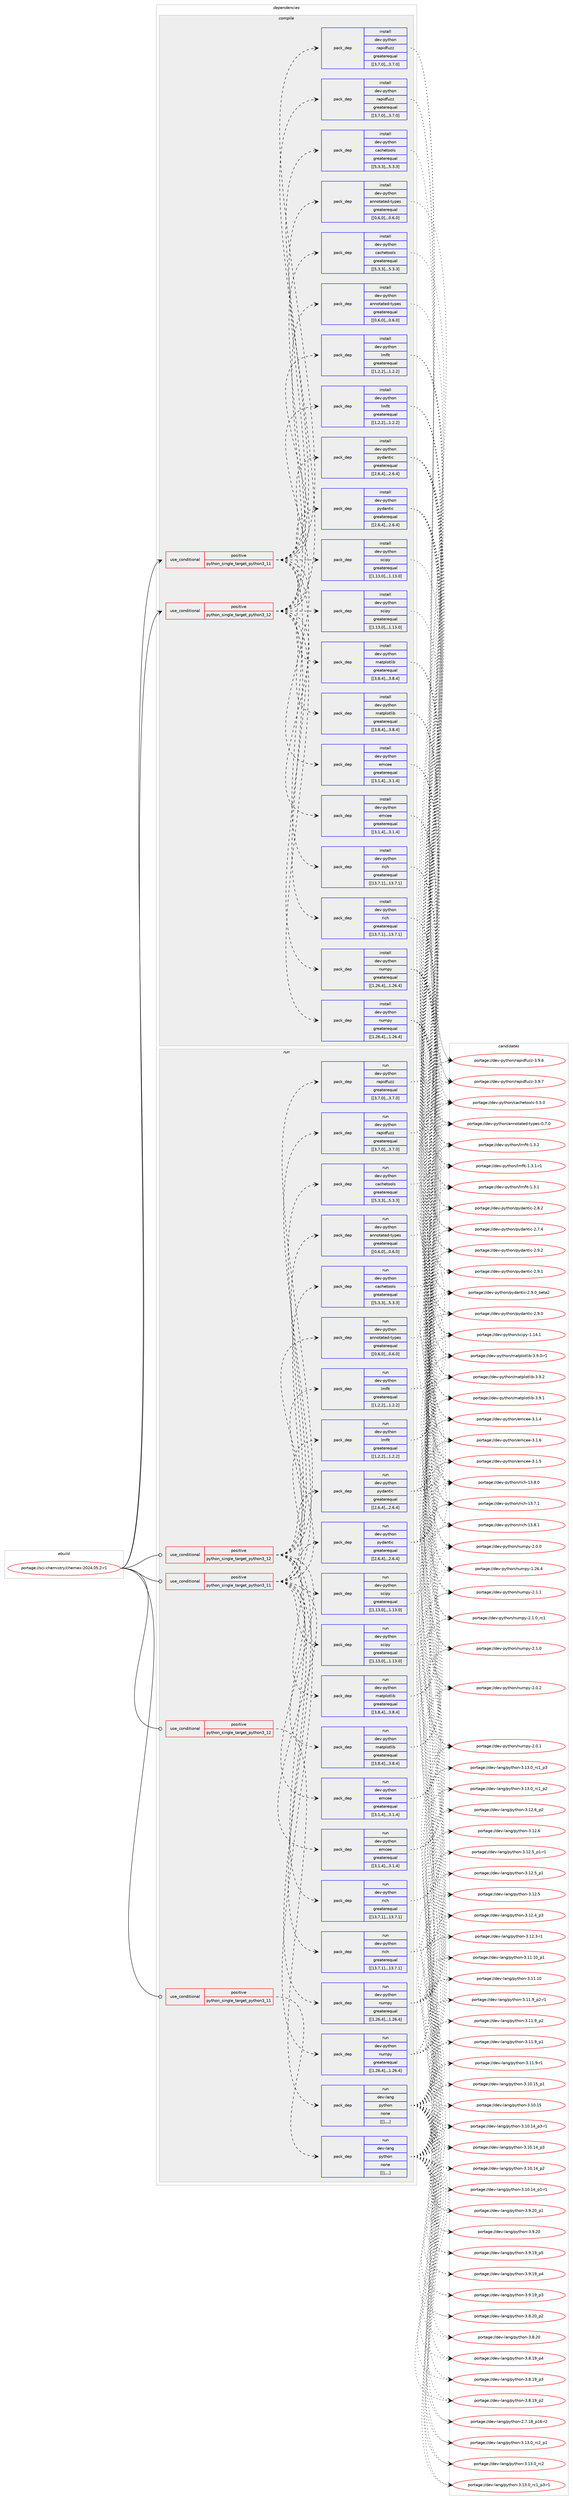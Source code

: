 digraph prolog {

# *************
# Graph options
# *************

newrank=true;
concentrate=true;
compound=true;
graph [rankdir=LR,fontname=Helvetica,fontsize=10,ranksep=1.5];#, ranksep=2.5, nodesep=0.2];
edge  [arrowhead=vee];
node  [fontname=Helvetica,fontsize=10];

# **********
# The ebuild
# **********

subgraph cluster_leftcol {
color=gray;
label=<<i>ebuild</i>>;
id [label="portage://sci-chemistry/chemex-2024.05.2-r1", color=red, width=4, href="../sci-chemistry/chemex-2024.05.2-r1.svg"];
}

# ****************
# The dependencies
# ****************

subgraph cluster_midcol {
color=gray;
label=<<i>dependencies</i>>;
subgraph cluster_compile {
fillcolor="#eeeeee";
style=filled;
label=<<i>compile</i>>;
subgraph cond107694 {
dependency403215 [label=<<TABLE BORDER="0" CELLBORDER="1" CELLSPACING="0" CELLPADDING="4"><TR><TD ROWSPAN="3" CELLPADDING="10">use_conditional</TD></TR><TR><TD>positive</TD></TR><TR><TD>python_single_target_python3_11</TD></TR></TABLE>>, shape=none, color=red];
subgraph pack292675 {
dependency403216 [label=<<TABLE BORDER="0" CELLBORDER="1" CELLSPACING="0" CELLPADDING="4" WIDTH="220"><TR><TD ROWSPAN="6" CELLPADDING="30">pack_dep</TD></TR><TR><TD WIDTH="110">install</TD></TR><TR><TD>dev-python</TD></TR><TR><TD>annotated-types</TD></TR><TR><TD>greaterequal</TD></TR><TR><TD>[[0,6,0],,,0.6.0]</TD></TR></TABLE>>, shape=none, color=blue];
}
dependency403215:e -> dependency403216:w [weight=20,style="dashed",arrowhead="vee"];
subgraph pack292676 {
dependency403217 [label=<<TABLE BORDER="0" CELLBORDER="1" CELLSPACING="0" CELLPADDING="4" WIDTH="220"><TR><TD ROWSPAN="6" CELLPADDING="30">pack_dep</TD></TR><TR><TD WIDTH="110">install</TD></TR><TR><TD>dev-python</TD></TR><TR><TD>cachetools</TD></TR><TR><TD>greaterequal</TD></TR><TR><TD>[[5,3,3],,,5.3.3]</TD></TR></TABLE>>, shape=none, color=blue];
}
dependency403215:e -> dependency403217:w [weight=20,style="dashed",arrowhead="vee"];
subgraph pack292677 {
dependency403218 [label=<<TABLE BORDER="0" CELLBORDER="1" CELLSPACING="0" CELLPADDING="4" WIDTH="220"><TR><TD ROWSPAN="6" CELLPADDING="30">pack_dep</TD></TR><TR><TD WIDTH="110">install</TD></TR><TR><TD>dev-python</TD></TR><TR><TD>emcee</TD></TR><TR><TD>greaterequal</TD></TR><TR><TD>[[3,1,4],,,3.1.4]</TD></TR></TABLE>>, shape=none, color=blue];
}
dependency403215:e -> dependency403218:w [weight=20,style="dashed",arrowhead="vee"];
subgraph pack292678 {
dependency403219 [label=<<TABLE BORDER="0" CELLBORDER="1" CELLSPACING="0" CELLPADDING="4" WIDTH="220"><TR><TD ROWSPAN="6" CELLPADDING="30">pack_dep</TD></TR><TR><TD WIDTH="110">install</TD></TR><TR><TD>dev-python</TD></TR><TR><TD>lmfit</TD></TR><TR><TD>greaterequal</TD></TR><TR><TD>[[1,2,2],,,1.2.2]</TD></TR></TABLE>>, shape=none, color=blue];
}
dependency403215:e -> dependency403219:w [weight=20,style="dashed",arrowhead="vee"];
subgraph pack292679 {
dependency403220 [label=<<TABLE BORDER="0" CELLBORDER="1" CELLSPACING="0" CELLPADDING="4" WIDTH="220"><TR><TD ROWSPAN="6" CELLPADDING="30">pack_dep</TD></TR><TR><TD WIDTH="110">install</TD></TR><TR><TD>dev-python</TD></TR><TR><TD>matplotlib</TD></TR><TR><TD>greaterequal</TD></TR><TR><TD>[[3,8,4],,,3.8.4]</TD></TR></TABLE>>, shape=none, color=blue];
}
dependency403215:e -> dependency403220:w [weight=20,style="dashed",arrowhead="vee"];
subgraph pack292680 {
dependency403221 [label=<<TABLE BORDER="0" CELLBORDER="1" CELLSPACING="0" CELLPADDING="4" WIDTH="220"><TR><TD ROWSPAN="6" CELLPADDING="30">pack_dep</TD></TR><TR><TD WIDTH="110">install</TD></TR><TR><TD>dev-python</TD></TR><TR><TD>numpy</TD></TR><TR><TD>greaterequal</TD></TR><TR><TD>[[1,26,4],,,1.26.4]</TD></TR></TABLE>>, shape=none, color=blue];
}
dependency403215:e -> dependency403221:w [weight=20,style="dashed",arrowhead="vee"];
subgraph pack292681 {
dependency403222 [label=<<TABLE BORDER="0" CELLBORDER="1" CELLSPACING="0" CELLPADDING="4" WIDTH="220"><TR><TD ROWSPAN="6" CELLPADDING="30">pack_dep</TD></TR><TR><TD WIDTH="110">install</TD></TR><TR><TD>dev-python</TD></TR><TR><TD>pydantic</TD></TR><TR><TD>greaterequal</TD></TR><TR><TD>[[2,6,4],,,2.6.4]</TD></TR></TABLE>>, shape=none, color=blue];
}
dependency403215:e -> dependency403222:w [weight=20,style="dashed",arrowhead="vee"];
subgraph pack292682 {
dependency403223 [label=<<TABLE BORDER="0" CELLBORDER="1" CELLSPACING="0" CELLPADDING="4" WIDTH="220"><TR><TD ROWSPAN="6" CELLPADDING="30">pack_dep</TD></TR><TR><TD WIDTH="110">install</TD></TR><TR><TD>dev-python</TD></TR><TR><TD>rapidfuzz</TD></TR><TR><TD>greaterequal</TD></TR><TR><TD>[[3,7,0],,,3.7.0]</TD></TR></TABLE>>, shape=none, color=blue];
}
dependency403215:e -> dependency403223:w [weight=20,style="dashed",arrowhead="vee"];
subgraph pack292683 {
dependency403224 [label=<<TABLE BORDER="0" CELLBORDER="1" CELLSPACING="0" CELLPADDING="4" WIDTH="220"><TR><TD ROWSPAN="6" CELLPADDING="30">pack_dep</TD></TR><TR><TD WIDTH="110">install</TD></TR><TR><TD>dev-python</TD></TR><TR><TD>rich</TD></TR><TR><TD>greaterequal</TD></TR><TR><TD>[[13,7,1],,,13.7.1]</TD></TR></TABLE>>, shape=none, color=blue];
}
dependency403215:e -> dependency403224:w [weight=20,style="dashed",arrowhead="vee"];
subgraph pack292684 {
dependency403225 [label=<<TABLE BORDER="0" CELLBORDER="1" CELLSPACING="0" CELLPADDING="4" WIDTH="220"><TR><TD ROWSPAN="6" CELLPADDING="30">pack_dep</TD></TR><TR><TD WIDTH="110">install</TD></TR><TR><TD>dev-python</TD></TR><TR><TD>scipy</TD></TR><TR><TD>greaterequal</TD></TR><TR><TD>[[1,13,0],,,1.13.0]</TD></TR></TABLE>>, shape=none, color=blue];
}
dependency403215:e -> dependency403225:w [weight=20,style="dashed",arrowhead="vee"];
}
id:e -> dependency403215:w [weight=20,style="solid",arrowhead="vee"];
subgraph cond107695 {
dependency403226 [label=<<TABLE BORDER="0" CELLBORDER="1" CELLSPACING="0" CELLPADDING="4"><TR><TD ROWSPAN="3" CELLPADDING="10">use_conditional</TD></TR><TR><TD>positive</TD></TR><TR><TD>python_single_target_python3_12</TD></TR></TABLE>>, shape=none, color=red];
subgraph pack292685 {
dependency403227 [label=<<TABLE BORDER="0" CELLBORDER="1" CELLSPACING="0" CELLPADDING="4" WIDTH="220"><TR><TD ROWSPAN="6" CELLPADDING="30">pack_dep</TD></TR><TR><TD WIDTH="110">install</TD></TR><TR><TD>dev-python</TD></TR><TR><TD>annotated-types</TD></TR><TR><TD>greaterequal</TD></TR><TR><TD>[[0,6,0],,,0.6.0]</TD></TR></TABLE>>, shape=none, color=blue];
}
dependency403226:e -> dependency403227:w [weight=20,style="dashed",arrowhead="vee"];
subgraph pack292686 {
dependency403228 [label=<<TABLE BORDER="0" CELLBORDER="1" CELLSPACING="0" CELLPADDING="4" WIDTH="220"><TR><TD ROWSPAN="6" CELLPADDING="30">pack_dep</TD></TR><TR><TD WIDTH="110">install</TD></TR><TR><TD>dev-python</TD></TR><TR><TD>cachetools</TD></TR><TR><TD>greaterequal</TD></TR><TR><TD>[[5,3,3],,,5.3.3]</TD></TR></TABLE>>, shape=none, color=blue];
}
dependency403226:e -> dependency403228:w [weight=20,style="dashed",arrowhead="vee"];
subgraph pack292687 {
dependency403229 [label=<<TABLE BORDER="0" CELLBORDER="1" CELLSPACING="0" CELLPADDING="4" WIDTH="220"><TR><TD ROWSPAN="6" CELLPADDING="30">pack_dep</TD></TR><TR><TD WIDTH="110">install</TD></TR><TR><TD>dev-python</TD></TR><TR><TD>emcee</TD></TR><TR><TD>greaterequal</TD></TR><TR><TD>[[3,1,4],,,3.1.4]</TD></TR></TABLE>>, shape=none, color=blue];
}
dependency403226:e -> dependency403229:w [weight=20,style="dashed",arrowhead="vee"];
subgraph pack292688 {
dependency403230 [label=<<TABLE BORDER="0" CELLBORDER="1" CELLSPACING="0" CELLPADDING="4" WIDTH="220"><TR><TD ROWSPAN="6" CELLPADDING="30">pack_dep</TD></TR><TR><TD WIDTH="110">install</TD></TR><TR><TD>dev-python</TD></TR><TR><TD>lmfit</TD></TR><TR><TD>greaterequal</TD></TR><TR><TD>[[1,2,2],,,1.2.2]</TD></TR></TABLE>>, shape=none, color=blue];
}
dependency403226:e -> dependency403230:w [weight=20,style="dashed",arrowhead="vee"];
subgraph pack292689 {
dependency403231 [label=<<TABLE BORDER="0" CELLBORDER="1" CELLSPACING="0" CELLPADDING="4" WIDTH="220"><TR><TD ROWSPAN="6" CELLPADDING="30">pack_dep</TD></TR><TR><TD WIDTH="110">install</TD></TR><TR><TD>dev-python</TD></TR><TR><TD>matplotlib</TD></TR><TR><TD>greaterequal</TD></TR><TR><TD>[[3,8,4],,,3.8.4]</TD></TR></TABLE>>, shape=none, color=blue];
}
dependency403226:e -> dependency403231:w [weight=20,style="dashed",arrowhead="vee"];
subgraph pack292690 {
dependency403232 [label=<<TABLE BORDER="0" CELLBORDER="1" CELLSPACING="0" CELLPADDING="4" WIDTH="220"><TR><TD ROWSPAN="6" CELLPADDING="30">pack_dep</TD></TR><TR><TD WIDTH="110">install</TD></TR><TR><TD>dev-python</TD></TR><TR><TD>numpy</TD></TR><TR><TD>greaterequal</TD></TR><TR><TD>[[1,26,4],,,1.26.4]</TD></TR></TABLE>>, shape=none, color=blue];
}
dependency403226:e -> dependency403232:w [weight=20,style="dashed",arrowhead="vee"];
subgraph pack292691 {
dependency403233 [label=<<TABLE BORDER="0" CELLBORDER="1" CELLSPACING="0" CELLPADDING="4" WIDTH="220"><TR><TD ROWSPAN="6" CELLPADDING="30">pack_dep</TD></TR><TR><TD WIDTH="110">install</TD></TR><TR><TD>dev-python</TD></TR><TR><TD>pydantic</TD></TR><TR><TD>greaterequal</TD></TR><TR><TD>[[2,6,4],,,2.6.4]</TD></TR></TABLE>>, shape=none, color=blue];
}
dependency403226:e -> dependency403233:w [weight=20,style="dashed",arrowhead="vee"];
subgraph pack292692 {
dependency403234 [label=<<TABLE BORDER="0" CELLBORDER="1" CELLSPACING="0" CELLPADDING="4" WIDTH="220"><TR><TD ROWSPAN="6" CELLPADDING="30">pack_dep</TD></TR><TR><TD WIDTH="110">install</TD></TR><TR><TD>dev-python</TD></TR><TR><TD>rapidfuzz</TD></TR><TR><TD>greaterequal</TD></TR><TR><TD>[[3,7,0],,,3.7.0]</TD></TR></TABLE>>, shape=none, color=blue];
}
dependency403226:e -> dependency403234:w [weight=20,style="dashed",arrowhead="vee"];
subgraph pack292693 {
dependency403235 [label=<<TABLE BORDER="0" CELLBORDER="1" CELLSPACING="0" CELLPADDING="4" WIDTH="220"><TR><TD ROWSPAN="6" CELLPADDING="30">pack_dep</TD></TR><TR><TD WIDTH="110">install</TD></TR><TR><TD>dev-python</TD></TR><TR><TD>rich</TD></TR><TR><TD>greaterequal</TD></TR><TR><TD>[[13,7,1],,,13.7.1]</TD></TR></TABLE>>, shape=none, color=blue];
}
dependency403226:e -> dependency403235:w [weight=20,style="dashed",arrowhead="vee"];
subgraph pack292694 {
dependency403236 [label=<<TABLE BORDER="0" CELLBORDER="1" CELLSPACING="0" CELLPADDING="4" WIDTH="220"><TR><TD ROWSPAN="6" CELLPADDING="30">pack_dep</TD></TR><TR><TD WIDTH="110">install</TD></TR><TR><TD>dev-python</TD></TR><TR><TD>scipy</TD></TR><TR><TD>greaterequal</TD></TR><TR><TD>[[1,13,0],,,1.13.0]</TD></TR></TABLE>>, shape=none, color=blue];
}
dependency403226:e -> dependency403236:w [weight=20,style="dashed",arrowhead="vee"];
}
id:e -> dependency403226:w [weight=20,style="solid",arrowhead="vee"];
}
subgraph cluster_compileandrun {
fillcolor="#eeeeee";
style=filled;
label=<<i>compile and run</i>>;
}
subgraph cluster_run {
fillcolor="#eeeeee";
style=filled;
label=<<i>run</i>>;
subgraph cond107696 {
dependency403237 [label=<<TABLE BORDER="0" CELLBORDER="1" CELLSPACING="0" CELLPADDING="4"><TR><TD ROWSPAN="3" CELLPADDING="10">use_conditional</TD></TR><TR><TD>positive</TD></TR><TR><TD>python_single_target_python3_11</TD></TR></TABLE>>, shape=none, color=red];
subgraph pack292695 {
dependency403238 [label=<<TABLE BORDER="0" CELLBORDER="1" CELLSPACING="0" CELLPADDING="4" WIDTH="220"><TR><TD ROWSPAN="6" CELLPADDING="30">pack_dep</TD></TR><TR><TD WIDTH="110">run</TD></TR><TR><TD>dev-lang</TD></TR><TR><TD>python</TD></TR><TR><TD>none</TD></TR><TR><TD>[[],,,,]</TD></TR></TABLE>>, shape=none, color=blue];
}
dependency403237:e -> dependency403238:w [weight=20,style="dashed",arrowhead="vee"];
}
id:e -> dependency403237:w [weight=20,style="solid",arrowhead="odot"];
subgraph cond107697 {
dependency403239 [label=<<TABLE BORDER="0" CELLBORDER="1" CELLSPACING="0" CELLPADDING="4"><TR><TD ROWSPAN="3" CELLPADDING="10">use_conditional</TD></TR><TR><TD>positive</TD></TR><TR><TD>python_single_target_python3_11</TD></TR></TABLE>>, shape=none, color=red];
subgraph pack292696 {
dependency403240 [label=<<TABLE BORDER="0" CELLBORDER="1" CELLSPACING="0" CELLPADDING="4" WIDTH="220"><TR><TD ROWSPAN="6" CELLPADDING="30">pack_dep</TD></TR><TR><TD WIDTH="110">run</TD></TR><TR><TD>dev-python</TD></TR><TR><TD>annotated-types</TD></TR><TR><TD>greaterequal</TD></TR><TR><TD>[[0,6,0],,,0.6.0]</TD></TR></TABLE>>, shape=none, color=blue];
}
dependency403239:e -> dependency403240:w [weight=20,style="dashed",arrowhead="vee"];
subgraph pack292697 {
dependency403241 [label=<<TABLE BORDER="0" CELLBORDER="1" CELLSPACING="0" CELLPADDING="4" WIDTH="220"><TR><TD ROWSPAN="6" CELLPADDING="30">pack_dep</TD></TR><TR><TD WIDTH="110">run</TD></TR><TR><TD>dev-python</TD></TR><TR><TD>cachetools</TD></TR><TR><TD>greaterequal</TD></TR><TR><TD>[[5,3,3],,,5.3.3]</TD></TR></TABLE>>, shape=none, color=blue];
}
dependency403239:e -> dependency403241:w [weight=20,style="dashed",arrowhead="vee"];
subgraph pack292698 {
dependency403242 [label=<<TABLE BORDER="0" CELLBORDER="1" CELLSPACING="0" CELLPADDING="4" WIDTH="220"><TR><TD ROWSPAN="6" CELLPADDING="30">pack_dep</TD></TR><TR><TD WIDTH="110">run</TD></TR><TR><TD>dev-python</TD></TR><TR><TD>emcee</TD></TR><TR><TD>greaterequal</TD></TR><TR><TD>[[3,1,4],,,3.1.4]</TD></TR></TABLE>>, shape=none, color=blue];
}
dependency403239:e -> dependency403242:w [weight=20,style="dashed",arrowhead="vee"];
subgraph pack292699 {
dependency403243 [label=<<TABLE BORDER="0" CELLBORDER="1" CELLSPACING="0" CELLPADDING="4" WIDTH="220"><TR><TD ROWSPAN="6" CELLPADDING="30">pack_dep</TD></TR><TR><TD WIDTH="110">run</TD></TR><TR><TD>dev-python</TD></TR><TR><TD>lmfit</TD></TR><TR><TD>greaterequal</TD></TR><TR><TD>[[1,2,2],,,1.2.2]</TD></TR></TABLE>>, shape=none, color=blue];
}
dependency403239:e -> dependency403243:w [weight=20,style="dashed",arrowhead="vee"];
subgraph pack292700 {
dependency403244 [label=<<TABLE BORDER="0" CELLBORDER="1" CELLSPACING="0" CELLPADDING="4" WIDTH="220"><TR><TD ROWSPAN="6" CELLPADDING="30">pack_dep</TD></TR><TR><TD WIDTH="110">run</TD></TR><TR><TD>dev-python</TD></TR><TR><TD>matplotlib</TD></TR><TR><TD>greaterequal</TD></TR><TR><TD>[[3,8,4],,,3.8.4]</TD></TR></TABLE>>, shape=none, color=blue];
}
dependency403239:e -> dependency403244:w [weight=20,style="dashed",arrowhead="vee"];
subgraph pack292701 {
dependency403245 [label=<<TABLE BORDER="0" CELLBORDER="1" CELLSPACING="0" CELLPADDING="4" WIDTH="220"><TR><TD ROWSPAN="6" CELLPADDING="30">pack_dep</TD></TR><TR><TD WIDTH="110">run</TD></TR><TR><TD>dev-python</TD></TR><TR><TD>numpy</TD></TR><TR><TD>greaterequal</TD></TR><TR><TD>[[1,26,4],,,1.26.4]</TD></TR></TABLE>>, shape=none, color=blue];
}
dependency403239:e -> dependency403245:w [weight=20,style="dashed",arrowhead="vee"];
subgraph pack292702 {
dependency403246 [label=<<TABLE BORDER="0" CELLBORDER="1" CELLSPACING="0" CELLPADDING="4" WIDTH="220"><TR><TD ROWSPAN="6" CELLPADDING="30">pack_dep</TD></TR><TR><TD WIDTH="110">run</TD></TR><TR><TD>dev-python</TD></TR><TR><TD>pydantic</TD></TR><TR><TD>greaterequal</TD></TR><TR><TD>[[2,6,4],,,2.6.4]</TD></TR></TABLE>>, shape=none, color=blue];
}
dependency403239:e -> dependency403246:w [weight=20,style="dashed",arrowhead="vee"];
subgraph pack292703 {
dependency403247 [label=<<TABLE BORDER="0" CELLBORDER="1" CELLSPACING="0" CELLPADDING="4" WIDTH="220"><TR><TD ROWSPAN="6" CELLPADDING="30">pack_dep</TD></TR><TR><TD WIDTH="110">run</TD></TR><TR><TD>dev-python</TD></TR><TR><TD>rapidfuzz</TD></TR><TR><TD>greaterequal</TD></TR><TR><TD>[[3,7,0],,,3.7.0]</TD></TR></TABLE>>, shape=none, color=blue];
}
dependency403239:e -> dependency403247:w [weight=20,style="dashed",arrowhead="vee"];
subgraph pack292704 {
dependency403248 [label=<<TABLE BORDER="0" CELLBORDER="1" CELLSPACING="0" CELLPADDING="4" WIDTH="220"><TR><TD ROWSPAN="6" CELLPADDING="30">pack_dep</TD></TR><TR><TD WIDTH="110">run</TD></TR><TR><TD>dev-python</TD></TR><TR><TD>rich</TD></TR><TR><TD>greaterequal</TD></TR><TR><TD>[[13,7,1],,,13.7.1]</TD></TR></TABLE>>, shape=none, color=blue];
}
dependency403239:e -> dependency403248:w [weight=20,style="dashed",arrowhead="vee"];
subgraph pack292705 {
dependency403249 [label=<<TABLE BORDER="0" CELLBORDER="1" CELLSPACING="0" CELLPADDING="4" WIDTH="220"><TR><TD ROWSPAN="6" CELLPADDING="30">pack_dep</TD></TR><TR><TD WIDTH="110">run</TD></TR><TR><TD>dev-python</TD></TR><TR><TD>scipy</TD></TR><TR><TD>greaterequal</TD></TR><TR><TD>[[1,13,0],,,1.13.0]</TD></TR></TABLE>>, shape=none, color=blue];
}
dependency403239:e -> dependency403249:w [weight=20,style="dashed",arrowhead="vee"];
}
id:e -> dependency403239:w [weight=20,style="solid",arrowhead="odot"];
subgraph cond107698 {
dependency403250 [label=<<TABLE BORDER="0" CELLBORDER="1" CELLSPACING="0" CELLPADDING="4"><TR><TD ROWSPAN="3" CELLPADDING="10">use_conditional</TD></TR><TR><TD>positive</TD></TR><TR><TD>python_single_target_python3_12</TD></TR></TABLE>>, shape=none, color=red];
subgraph pack292706 {
dependency403251 [label=<<TABLE BORDER="0" CELLBORDER="1" CELLSPACING="0" CELLPADDING="4" WIDTH="220"><TR><TD ROWSPAN="6" CELLPADDING="30">pack_dep</TD></TR><TR><TD WIDTH="110">run</TD></TR><TR><TD>dev-lang</TD></TR><TR><TD>python</TD></TR><TR><TD>none</TD></TR><TR><TD>[[],,,,]</TD></TR></TABLE>>, shape=none, color=blue];
}
dependency403250:e -> dependency403251:w [weight=20,style="dashed",arrowhead="vee"];
}
id:e -> dependency403250:w [weight=20,style="solid",arrowhead="odot"];
subgraph cond107699 {
dependency403252 [label=<<TABLE BORDER="0" CELLBORDER="1" CELLSPACING="0" CELLPADDING="4"><TR><TD ROWSPAN="3" CELLPADDING="10">use_conditional</TD></TR><TR><TD>positive</TD></TR><TR><TD>python_single_target_python3_12</TD></TR></TABLE>>, shape=none, color=red];
subgraph pack292707 {
dependency403253 [label=<<TABLE BORDER="0" CELLBORDER="1" CELLSPACING="0" CELLPADDING="4" WIDTH="220"><TR><TD ROWSPAN="6" CELLPADDING="30">pack_dep</TD></TR><TR><TD WIDTH="110">run</TD></TR><TR><TD>dev-python</TD></TR><TR><TD>annotated-types</TD></TR><TR><TD>greaterequal</TD></TR><TR><TD>[[0,6,0],,,0.6.0]</TD></TR></TABLE>>, shape=none, color=blue];
}
dependency403252:e -> dependency403253:w [weight=20,style="dashed",arrowhead="vee"];
subgraph pack292708 {
dependency403254 [label=<<TABLE BORDER="0" CELLBORDER="1" CELLSPACING="0" CELLPADDING="4" WIDTH="220"><TR><TD ROWSPAN="6" CELLPADDING="30">pack_dep</TD></TR><TR><TD WIDTH="110">run</TD></TR><TR><TD>dev-python</TD></TR><TR><TD>cachetools</TD></TR><TR><TD>greaterequal</TD></TR><TR><TD>[[5,3,3],,,5.3.3]</TD></TR></TABLE>>, shape=none, color=blue];
}
dependency403252:e -> dependency403254:w [weight=20,style="dashed",arrowhead="vee"];
subgraph pack292709 {
dependency403255 [label=<<TABLE BORDER="0" CELLBORDER="1" CELLSPACING="0" CELLPADDING="4" WIDTH="220"><TR><TD ROWSPAN="6" CELLPADDING="30">pack_dep</TD></TR><TR><TD WIDTH="110">run</TD></TR><TR><TD>dev-python</TD></TR><TR><TD>emcee</TD></TR><TR><TD>greaterequal</TD></TR><TR><TD>[[3,1,4],,,3.1.4]</TD></TR></TABLE>>, shape=none, color=blue];
}
dependency403252:e -> dependency403255:w [weight=20,style="dashed",arrowhead="vee"];
subgraph pack292710 {
dependency403256 [label=<<TABLE BORDER="0" CELLBORDER="1" CELLSPACING="0" CELLPADDING="4" WIDTH="220"><TR><TD ROWSPAN="6" CELLPADDING="30">pack_dep</TD></TR><TR><TD WIDTH="110">run</TD></TR><TR><TD>dev-python</TD></TR><TR><TD>lmfit</TD></TR><TR><TD>greaterequal</TD></TR><TR><TD>[[1,2,2],,,1.2.2]</TD></TR></TABLE>>, shape=none, color=blue];
}
dependency403252:e -> dependency403256:w [weight=20,style="dashed",arrowhead="vee"];
subgraph pack292711 {
dependency403257 [label=<<TABLE BORDER="0" CELLBORDER="1" CELLSPACING="0" CELLPADDING="4" WIDTH="220"><TR><TD ROWSPAN="6" CELLPADDING="30">pack_dep</TD></TR><TR><TD WIDTH="110">run</TD></TR><TR><TD>dev-python</TD></TR><TR><TD>matplotlib</TD></TR><TR><TD>greaterequal</TD></TR><TR><TD>[[3,8,4],,,3.8.4]</TD></TR></TABLE>>, shape=none, color=blue];
}
dependency403252:e -> dependency403257:w [weight=20,style="dashed",arrowhead="vee"];
subgraph pack292712 {
dependency403258 [label=<<TABLE BORDER="0" CELLBORDER="1" CELLSPACING="0" CELLPADDING="4" WIDTH="220"><TR><TD ROWSPAN="6" CELLPADDING="30">pack_dep</TD></TR><TR><TD WIDTH="110">run</TD></TR><TR><TD>dev-python</TD></TR><TR><TD>numpy</TD></TR><TR><TD>greaterequal</TD></TR><TR><TD>[[1,26,4],,,1.26.4]</TD></TR></TABLE>>, shape=none, color=blue];
}
dependency403252:e -> dependency403258:w [weight=20,style="dashed",arrowhead="vee"];
subgraph pack292713 {
dependency403259 [label=<<TABLE BORDER="0" CELLBORDER="1" CELLSPACING="0" CELLPADDING="4" WIDTH="220"><TR><TD ROWSPAN="6" CELLPADDING="30">pack_dep</TD></TR><TR><TD WIDTH="110">run</TD></TR><TR><TD>dev-python</TD></TR><TR><TD>pydantic</TD></TR><TR><TD>greaterequal</TD></TR><TR><TD>[[2,6,4],,,2.6.4]</TD></TR></TABLE>>, shape=none, color=blue];
}
dependency403252:e -> dependency403259:w [weight=20,style="dashed",arrowhead="vee"];
subgraph pack292714 {
dependency403260 [label=<<TABLE BORDER="0" CELLBORDER="1" CELLSPACING="0" CELLPADDING="4" WIDTH="220"><TR><TD ROWSPAN="6" CELLPADDING="30">pack_dep</TD></TR><TR><TD WIDTH="110">run</TD></TR><TR><TD>dev-python</TD></TR><TR><TD>rapidfuzz</TD></TR><TR><TD>greaterequal</TD></TR><TR><TD>[[3,7,0],,,3.7.0]</TD></TR></TABLE>>, shape=none, color=blue];
}
dependency403252:e -> dependency403260:w [weight=20,style="dashed",arrowhead="vee"];
subgraph pack292715 {
dependency403261 [label=<<TABLE BORDER="0" CELLBORDER="1" CELLSPACING="0" CELLPADDING="4" WIDTH="220"><TR><TD ROWSPAN="6" CELLPADDING="30">pack_dep</TD></TR><TR><TD WIDTH="110">run</TD></TR><TR><TD>dev-python</TD></TR><TR><TD>rich</TD></TR><TR><TD>greaterequal</TD></TR><TR><TD>[[13,7,1],,,13.7.1]</TD></TR></TABLE>>, shape=none, color=blue];
}
dependency403252:e -> dependency403261:w [weight=20,style="dashed",arrowhead="vee"];
subgraph pack292716 {
dependency403262 [label=<<TABLE BORDER="0" CELLBORDER="1" CELLSPACING="0" CELLPADDING="4" WIDTH="220"><TR><TD ROWSPAN="6" CELLPADDING="30">pack_dep</TD></TR><TR><TD WIDTH="110">run</TD></TR><TR><TD>dev-python</TD></TR><TR><TD>scipy</TD></TR><TR><TD>greaterequal</TD></TR><TR><TD>[[1,13,0],,,1.13.0]</TD></TR></TABLE>>, shape=none, color=blue];
}
dependency403252:e -> dependency403262:w [weight=20,style="dashed",arrowhead="vee"];
}
id:e -> dependency403252:w [weight=20,style="solid",arrowhead="odot"];
}
}

# **************
# The candidates
# **************

subgraph cluster_choices {
rank=same;
color=gray;
label=<<i>candidates</i>>;

subgraph choice292675 {
color=black;
nodesep=1;
choice1001011184511212111610411111047971101101111169711610110045116121112101115454846554648 [label="portage://dev-python/annotated-types-0.7.0", color=red, width=4,href="../dev-python/annotated-types-0.7.0.svg"];
dependency403216:e -> choice1001011184511212111610411111047971101101111169711610110045116121112101115454846554648:w [style=dotted,weight="100"];
}
subgraph choice292676 {
color=black;
nodesep=1;
choice1001011184511212111610411111047999799104101116111111108115455346534648 [label="portage://dev-python/cachetools-5.5.0", color=red, width=4,href="../dev-python/cachetools-5.5.0.svg"];
dependency403217:e -> choice1001011184511212111610411111047999799104101116111111108115455346534648:w [style=dotted,weight="100"];
}
subgraph choice292677 {
color=black;
nodesep=1;
choice100101118451121211161041111104710110999101101455146494654 [label="portage://dev-python/emcee-3.1.6", color=red, width=4,href="../dev-python/emcee-3.1.6.svg"];
choice100101118451121211161041111104710110999101101455146494653 [label="portage://dev-python/emcee-3.1.5", color=red, width=4,href="../dev-python/emcee-3.1.5.svg"];
choice100101118451121211161041111104710110999101101455146494652 [label="portage://dev-python/emcee-3.1.4", color=red, width=4,href="../dev-python/emcee-3.1.4.svg"];
dependency403218:e -> choice100101118451121211161041111104710110999101101455146494654:w [style=dotted,weight="100"];
dependency403218:e -> choice100101118451121211161041111104710110999101101455146494653:w [style=dotted,weight="100"];
dependency403218:e -> choice100101118451121211161041111104710110999101101455146494652:w [style=dotted,weight="100"];
}
subgraph choice292678 {
color=black;
nodesep=1;
choice1001011184511212111610411111047108109102105116454946514650 [label="portage://dev-python/lmfit-1.3.2", color=red, width=4,href="../dev-python/lmfit-1.3.2.svg"];
choice10010111845112121116104111110471081091021051164549465146494511449 [label="portage://dev-python/lmfit-1.3.1-r1", color=red, width=4,href="../dev-python/lmfit-1.3.1-r1.svg"];
choice1001011184511212111610411111047108109102105116454946514649 [label="portage://dev-python/lmfit-1.3.1", color=red, width=4,href="../dev-python/lmfit-1.3.1.svg"];
dependency403219:e -> choice1001011184511212111610411111047108109102105116454946514650:w [style=dotted,weight="100"];
dependency403219:e -> choice10010111845112121116104111110471081091021051164549465146494511449:w [style=dotted,weight="100"];
dependency403219:e -> choice1001011184511212111610411111047108109102105116454946514649:w [style=dotted,weight="100"];
}
subgraph choice292679 {
color=black;
nodesep=1;
choice10010111845112121116104111110471099711611210811111610810598455146574650 [label="portage://dev-python/matplotlib-3.9.2", color=red, width=4,href="../dev-python/matplotlib-3.9.2.svg"];
choice10010111845112121116104111110471099711611210811111610810598455146574649 [label="portage://dev-python/matplotlib-3.9.1", color=red, width=4,href="../dev-python/matplotlib-3.9.1.svg"];
choice100101118451121211161041111104710997116112108111116108105984551465746484511449 [label="portage://dev-python/matplotlib-3.9.0-r1", color=red, width=4,href="../dev-python/matplotlib-3.9.0-r1.svg"];
dependency403220:e -> choice10010111845112121116104111110471099711611210811111610810598455146574650:w [style=dotted,weight="100"];
dependency403220:e -> choice10010111845112121116104111110471099711611210811111610810598455146574649:w [style=dotted,weight="100"];
dependency403220:e -> choice100101118451121211161041111104710997116112108111116108105984551465746484511449:w [style=dotted,weight="100"];
}
subgraph choice292680 {
color=black;
nodesep=1;
choice1001011184511212111610411111047110117109112121455046494649 [label="portage://dev-python/numpy-2.1.1", color=red, width=4,href="../dev-python/numpy-2.1.1.svg"];
choice1001011184511212111610411111047110117109112121455046494648951149949 [label="portage://dev-python/numpy-2.1.0_rc1", color=red, width=4,href="../dev-python/numpy-2.1.0_rc1.svg"];
choice1001011184511212111610411111047110117109112121455046494648 [label="portage://dev-python/numpy-2.1.0", color=red, width=4,href="../dev-python/numpy-2.1.0.svg"];
choice1001011184511212111610411111047110117109112121455046484650 [label="portage://dev-python/numpy-2.0.2", color=red, width=4,href="../dev-python/numpy-2.0.2.svg"];
choice1001011184511212111610411111047110117109112121455046484649 [label="portage://dev-python/numpy-2.0.1", color=red, width=4,href="../dev-python/numpy-2.0.1.svg"];
choice1001011184511212111610411111047110117109112121455046484648 [label="portage://dev-python/numpy-2.0.0", color=red, width=4,href="../dev-python/numpy-2.0.0.svg"];
choice100101118451121211161041111104711011710911212145494650544652 [label="portage://dev-python/numpy-1.26.4", color=red, width=4,href="../dev-python/numpy-1.26.4.svg"];
dependency403221:e -> choice1001011184511212111610411111047110117109112121455046494649:w [style=dotted,weight="100"];
dependency403221:e -> choice1001011184511212111610411111047110117109112121455046494648951149949:w [style=dotted,weight="100"];
dependency403221:e -> choice1001011184511212111610411111047110117109112121455046494648:w [style=dotted,weight="100"];
dependency403221:e -> choice1001011184511212111610411111047110117109112121455046484650:w [style=dotted,weight="100"];
dependency403221:e -> choice1001011184511212111610411111047110117109112121455046484649:w [style=dotted,weight="100"];
dependency403221:e -> choice1001011184511212111610411111047110117109112121455046484648:w [style=dotted,weight="100"];
dependency403221:e -> choice100101118451121211161041111104711011710911212145494650544652:w [style=dotted,weight="100"];
}
subgraph choice292681 {
color=black;
nodesep=1;
choice10010111845112121116104111110471121211009711011610599455046574650 [label="portage://dev-python/pydantic-2.9.2", color=red, width=4,href="../dev-python/pydantic-2.9.2.svg"];
choice10010111845112121116104111110471121211009711011610599455046574649 [label="portage://dev-python/pydantic-2.9.1", color=red, width=4,href="../dev-python/pydantic-2.9.1.svg"];
choice1001011184511212111610411111047112121100971101161059945504657464895981011169750 [label="portage://dev-python/pydantic-2.9.0_beta2", color=red, width=4,href="../dev-python/pydantic-2.9.0_beta2.svg"];
choice10010111845112121116104111110471121211009711011610599455046574648 [label="portage://dev-python/pydantic-2.9.0", color=red, width=4,href="../dev-python/pydantic-2.9.0.svg"];
choice10010111845112121116104111110471121211009711011610599455046564650 [label="portage://dev-python/pydantic-2.8.2", color=red, width=4,href="../dev-python/pydantic-2.8.2.svg"];
choice10010111845112121116104111110471121211009711011610599455046554652 [label="portage://dev-python/pydantic-2.7.4", color=red, width=4,href="../dev-python/pydantic-2.7.4.svg"];
dependency403222:e -> choice10010111845112121116104111110471121211009711011610599455046574650:w [style=dotted,weight="100"];
dependency403222:e -> choice10010111845112121116104111110471121211009711011610599455046574649:w [style=dotted,weight="100"];
dependency403222:e -> choice1001011184511212111610411111047112121100971101161059945504657464895981011169750:w [style=dotted,weight="100"];
dependency403222:e -> choice10010111845112121116104111110471121211009711011610599455046574648:w [style=dotted,weight="100"];
dependency403222:e -> choice10010111845112121116104111110471121211009711011610599455046564650:w [style=dotted,weight="100"];
dependency403222:e -> choice10010111845112121116104111110471121211009711011610599455046554652:w [style=dotted,weight="100"];
}
subgraph choice292682 {
color=black;
nodesep=1;
choice100101118451121211161041111104711497112105100102117122122455146574655 [label="portage://dev-python/rapidfuzz-3.9.7", color=red, width=4,href="../dev-python/rapidfuzz-3.9.7.svg"];
choice100101118451121211161041111104711497112105100102117122122455146574654 [label="portage://dev-python/rapidfuzz-3.9.6", color=red, width=4,href="../dev-python/rapidfuzz-3.9.6.svg"];
dependency403223:e -> choice100101118451121211161041111104711497112105100102117122122455146574655:w [style=dotted,weight="100"];
dependency403223:e -> choice100101118451121211161041111104711497112105100102117122122455146574654:w [style=dotted,weight="100"];
}
subgraph choice292683 {
color=black;
nodesep=1;
choice10010111845112121116104111110471141059910445495146564649 [label="portage://dev-python/rich-13.8.1", color=red, width=4,href="../dev-python/rich-13.8.1.svg"];
choice10010111845112121116104111110471141059910445495146564648 [label="portage://dev-python/rich-13.8.0", color=red, width=4,href="../dev-python/rich-13.8.0.svg"];
choice10010111845112121116104111110471141059910445495146554649 [label="portage://dev-python/rich-13.7.1", color=red, width=4,href="../dev-python/rich-13.7.1.svg"];
dependency403224:e -> choice10010111845112121116104111110471141059910445495146564649:w [style=dotted,weight="100"];
dependency403224:e -> choice10010111845112121116104111110471141059910445495146564648:w [style=dotted,weight="100"];
dependency403224:e -> choice10010111845112121116104111110471141059910445495146554649:w [style=dotted,weight="100"];
}
subgraph choice292684 {
color=black;
nodesep=1;
choice10010111845112121116104111110471159910511212145494649524649 [label="portage://dev-python/scipy-1.14.1", color=red, width=4,href="../dev-python/scipy-1.14.1.svg"];
dependency403225:e -> choice10010111845112121116104111110471159910511212145494649524649:w [style=dotted,weight="100"];
}
subgraph choice292685 {
color=black;
nodesep=1;
choice1001011184511212111610411111047971101101111169711610110045116121112101115454846554648 [label="portage://dev-python/annotated-types-0.7.0", color=red, width=4,href="../dev-python/annotated-types-0.7.0.svg"];
dependency403227:e -> choice1001011184511212111610411111047971101101111169711610110045116121112101115454846554648:w [style=dotted,weight="100"];
}
subgraph choice292686 {
color=black;
nodesep=1;
choice1001011184511212111610411111047999799104101116111111108115455346534648 [label="portage://dev-python/cachetools-5.5.0", color=red, width=4,href="../dev-python/cachetools-5.5.0.svg"];
dependency403228:e -> choice1001011184511212111610411111047999799104101116111111108115455346534648:w [style=dotted,weight="100"];
}
subgraph choice292687 {
color=black;
nodesep=1;
choice100101118451121211161041111104710110999101101455146494654 [label="portage://dev-python/emcee-3.1.6", color=red, width=4,href="../dev-python/emcee-3.1.6.svg"];
choice100101118451121211161041111104710110999101101455146494653 [label="portage://dev-python/emcee-3.1.5", color=red, width=4,href="../dev-python/emcee-3.1.5.svg"];
choice100101118451121211161041111104710110999101101455146494652 [label="portage://dev-python/emcee-3.1.4", color=red, width=4,href="../dev-python/emcee-3.1.4.svg"];
dependency403229:e -> choice100101118451121211161041111104710110999101101455146494654:w [style=dotted,weight="100"];
dependency403229:e -> choice100101118451121211161041111104710110999101101455146494653:w [style=dotted,weight="100"];
dependency403229:e -> choice100101118451121211161041111104710110999101101455146494652:w [style=dotted,weight="100"];
}
subgraph choice292688 {
color=black;
nodesep=1;
choice1001011184511212111610411111047108109102105116454946514650 [label="portage://dev-python/lmfit-1.3.2", color=red, width=4,href="../dev-python/lmfit-1.3.2.svg"];
choice10010111845112121116104111110471081091021051164549465146494511449 [label="portage://dev-python/lmfit-1.3.1-r1", color=red, width=4,href="../dev-python/lmfit-1.3.1-r1.svg"];
choice1001011184511212111610411111047108109102105116454946514649 [label="portage://dev-python/lmfit-1.3.1", color=red, width=4,href="../dev-python/lmfit-1.3.1.svg"];
dependency403230:e -> choice1001011184511212111610411111047108109102105116454946514650:w [style=dotted,weight="100"];
dependency403230:e -> choice10010111845112121116104111110471081091021051164549465146494511449:w [style=dotted,weight="100"];
dependency403230:e -> choice1001011184511212111610411111047108109102105116454946514649:w [style=dotted,weight="100"];
}
subgraph choice292689 {
color=black;
nodesep=1;
choice10010111845112121116104111110471099711611210811111610810598455146574650 [label="portage://dev-python/matplotlib-3.9.2", color=red, width=4,href="../dev-python/matplotlib-3.9.2.svg"];
choice10010111845112121116104111110471099711611210811111610810598455146574649 [label="portage://dev-python/matplotlib-3.9.1", color=red, width=4,href="../dev-python/matplotlib-3.9.1.svg"];
choice100101118451121211161041111104710997116112108111116108105984551465746484511449 [label="portage://dev-python/matplotlib-3.9.0-r1", color=red, width=4,href="../dev-python/matplotlib-3.9.0-r1.svg"];
dependency403231:e -> choice10010111845112121116104111110471099711611210811111610810598455146574650:w [style=dotted,weight="100"];
dependency403231:e -> choice10010111845112121116104111110471099711611210811111610810598455146574649:w [style=dotted,weight="100"];
dependency403231:e -> choice100101118451121211161041111104710997116112108111116108105984551465746484511449:w [style=dotted,weight="100"];
}
subgraph choice292690 {
color=black;
nodesep=1;
choice1001011184511212111610411111047110117109112121455046494649 [label="portage://dev-python/numpy-2.1.1", color=red, width=4,href="../dev-python/numpy-2.1.1.svg"];
choice1001011184511212111610411111047110117109112121455046494648951149949 [label="portage://dev-python/numpy-2.1.0_rc1", color=red, width=4,href="../dev-python/numpy-2.1.0_rc1.svg"];
choice1001011184511212111610411111047110117109112121455046494648 [label="portage://dev-python/numpy-2.1.0", color=red, width=4,href="../dev-python/numpy-2.1.0.svg"];
choice1001011184511212111610411111047110117109112121455046484650 [label="portage://dev-python/numpy-2.0.2", color=red, width=4,href="../dev-python/numpy-2.0.2.svg"];
choice1001011184511212111610411111047110117109112121455046484649 [label="portage://dev-python/numpy-2.0.1", color=red, width=4,href="../dev-python/numpy-2.0.1.svg"];
choice1001011184511212111610411111047110117109112121455046484648 [label="portage://dev-python/numpy-2.0.0", color=red, width=4,href="../dev-python/numpy-2.0.0.svg"];
choice100101118451121211161041111104711011710911212145494650544652 [label="portage://dev-python/numpy-1.26.4", color=red, width=4,href="../dev-python/numpy-1.26.4.svg"];
dependency403232:e -> choice1001011184511212111610411111047110117109112121455046494649:w [style=dotted,weight="100"];
dependency403232:e -> choice1001011184511212111610411111047110117109112121455046494648951149949:w [style=dotted,weight="100"];
dependency403232:e -> choice1001011184511212111610411111047110117109112121455046494648:w [style=dotted,weight="100"];
dependency403232:e -> choice1001011184511212111610411111047110117109112121455046484650:w [style=dotted,weight="100"];
dependency403232:e -> choice1001011184511212111610411111047110117109112121455046484649:w [style=dotted,weight="100"];
dependency403232:e -> choice1001011184511212111610411111047110117109112121455046484648:w [style=dotted,weight="100"];
dependency403232:e -> choice100101118451121211161041111104711011710911212145494650544652:w [style=dotted,weight="100"];
}
subgraph choice292691 {
color=black;
nodesep=1;
choice10010111845112121116104111110471121211009711011610599455046574650 [label="portage://dev-python/pydantic-2.9.2", color=red, width=4,href="../dev-python/pydantic-2.9.2.svg"];
choice10010111845112121116104111110471121211009711011610599455046574649 [label="portage://dev-python/pydantic-2.9.1", color=red, width=4,href="../dev-python/pydantic-2.9.1.svg"];
choice1001011184511212111610411111047112121100971101161059945504657464895981011169750 [label="portage://dev-python/pydantic-2.9.0_beta2", color=red, width=4,href="../dev-python/pydantic-2.9.0_beta2.svg"];
choice10010111845112121116104111110471121211009711011610599455046574648 [label="portage://dev-python/pydantic-2.9.0", color=red, width=4,href="../dev-python/pydantic-2.9.0.svg"];
choice10010111845112121116104111110471121211009711011610599455046564650 [label="portage://dev-python/pydantic-2.8.2", color=red, width=4,href="../dev-python/pydantic-2.8.2.svg"];
choice10010111845112121116104111110471121211009711011610599455046554652 [label="portage://dev-python/pydantic-2.7.4", color=red, width=4,href="../dev-python/pydantic-2.7.4.svg"];
dependency403233:e -> choice10010111845112121116104111110471121211009711011610599455046574650:w [style=dotted,weight="100"];
dependency403233:e -> choice10010111845112121116104111110471121211009711011610599455046574649:w [style=dotted,weight="100"];
dependency403233:e -> choice1001011184511212111610411111047112121100971101161059945504657464895981011169750:w [style=dotted,weight="100"];
dependency403233:e -> choice10010111845112121116104111110471121211009711011610599455046574648:w [style=dotted,weight="100"];
dependency403233:e -> choice10010111845112121116104111110471121211009711011610599455046564650:w [style=dotted,weight="100"];
dependency403233:e -> choice10010111845112121116104111110471121211009711011610599455046554652:w [style=dotted,weight="100"];
}
subgraph choice292692 {
color=black;
nodesep=1;
choice100101118451121211161041111104711497112105100102117122122455146574655 [label="portage://dev-python/rapidfuzz-3.9.7", color=red, width=4,href="../dev-python/rapidfuzz-3.9.7.svg"];
choice100101118451121211161041111104711497112105100102117122122455146574654 [label="portage://dev-python/rapidfuzz-3.9.6", color=red, width=4,href="../dev-python/rapidfuzz-3.9.6.svg"];
dependency403234:e -> choice100101118451121211161041111104711497112105100102117122122455146574655:w [style=dotted,weight="100"];
dependency403234:e -> choice100101118451121211161041111104711497112105100102117122122455146574654:w [style=dotted,weight="100"];
}
subgraph choice292693 {
color=black;
nodesep=1;
choice10010111845112121116104111110471141059910445495146564649 [label="portage://dev-python/rich-13.8.1", color=red, width=4,href="../dev-python/rich-13.8.1.svg"];
choice10010111845112121116104111110471141059910445495146564648 [label="portage://dev-python/rich-13.8.0", color=red, width=4,href="../dev-python/rich-13.8.0.svg"];
choice10010111845112121116104111110471141059910445495146554649 [label="portage://dev-python/rich-13.7.1", color=red, width=4,href="../dev-python/rich-13.7.1.svg"];
dependency403235:e -> choice10010111845112121116104111110471141059910445495146564649:w [style=dotted,weight="100"];
dependency403235:e -> choice10010111845112121116104111110471141059910445495146564648:w [style=dotted,weight="100"];
dependency403235:e -> choice10010111845112121116104111110471141059910445495146554649:w [style=dotted,weight="100"];
}
subgraph choice292694 {
color=black;
nodesep=1;
choice10010111845112121116104111110471159910511212145494649524649 [label="portage://dev-python/scipy-1.14.1", color=red, width=4,href="../dev-python/scipy-1.14.1.svg"];
dependency403236:e -> choice10010111845112121116104111110471159910511212145494649524649:w [style=dotted,weight="100"];
}
subgraph choice292695 {
color=black;
nodesep=1;
choice100101118451089711010347112121116104111110455146495146489511499509511249 [label="portage://dev-lang/python-3.13.0_rc2_p1", color=red, width=4,href="../dev-lang/python-3.13.0_rc2_p1.svg"];
choice10010111845108971101034711212111610411111045514649514648951149950 [label="portage://dev-lang/python-3.13.0_rc2", color=red, width=4,href="../dev-lang/python-3.13.0_rc2.svg"];
choice1001011184510897110103471121211161041111104551464951464895114994995112514511449 [label="portage://dev-lang/python-3.13.0_rc1_p3-r1", color=red, width=4,href="../dev-lang/python-3.13.0_rc1_p3-r1.svg"];
choice100101118451089711010347112121116104111110455146495146489511499499511251 [label="portage://dev-lang/python-3.13.0_rc1_p3", color=red, width=4,href="../dev-lang/python-3.13.0_rc1_p3.svg"];
choice100101118451089711010347112121116104111110455146495146489511499499511250 [label="portage://dev-lang/python-3.13.0_rc1_p2", color=red, width=4,href="../dev-lang/python-3.13.0_rc1_p2.svg"];
choice100101118451089711010347112121116104111110455146495046549511250 [label="portage://dev-lang/python-3.12.6_p2", color=red, width=4,href="../dev-lang/python-3.12.6_p2.svg"];
choice10010111845108971101034711212111610411111045514649504654 [label="portage://dev-lang/python-3.12.6", color=red, width=4,href="../dev-lang/python-3.12.6.svg"];
choice1001011184510897110103471121211161041111104551464950465395112494511449 [label="portage://dev-lang/python-3.12.5_p1-r1", color=red, width=4,href="../dev-lang/python-3.12.5_p1-r1.svg"];
choice100101118451089711010347112121116104111110455146495046539511249 [label="portage://dev-lang/python-3.12.5_p1", color=red, width=4,href="../dev-lang/python-3.12.5_p1.svg"];
choice10010111845108971101034711212111610411111045514649504653 [label="portage://dev-lang/python-3.12.5", color=red, width=4,href="../dev-lang/python-3.12.5.svg"];
choice100101118451089711010347112121116104111110455146495046529511251 [label="portage://dev-lang/python-3.12.4_p3", color=red, width=4,href="../dev-lang/python-3.12.4_p3.svg"];
choice100101118451089711010347112121116104111110455146495046514511449 [label="portage://dev-lang/python-3.12.3-r1", color=red, width=4,href="../dev-lang/python-3.12.3-r1.svg"];
choice10010111845108971101034711212111610411111045514649494649489511249 [label="portage://dev-lang/python-3.11.10_p1", color=red, width=4,href="../dev-lang/python-3.11.10_p1.svg"];
choice1001011184510897110103471121211161041111104551464949464948 [label="portage://dev-lang/python-3.11.10", color=red, width=4,href="../dev-lang/python-3.11.10.svg"];
choice1001011184510897110103471121211161041111104551464949465795112504511449 [label="portage://dev-lang/python-3.11.9_p2-r1", color=red, width=4,href="../dev-lang/python-3.11.9_p2-r1.svg"];
choice100101118451089711010347112121116104111110455146494946579511250 [label="portage://dev-lang/python-3.11.9_p2", color=red, width=4,href="../dev-lang/python-3.11.9_p2.svg"];
choice100101118451089711010347112121116104111110455146494946579511249 [label="portage://dev-lang/python-3.11.9_p1", color=red, width=4,href="../dev-lang/python-3.11.9_p1.svg"];
choice100101118451089711010347112121116104111110455146494946574511449 [label="portage://dev-lang/python-3.11.9-r1", color=red, width=4,href="../dev-lang/python-3.11.9-r1.svg"];
choice10010111845108971101034711212111610411111045514649484649539511249 [label="portage://dev-lang/python-3.10.15_p1", color=red, width=4,href="../dev-lang/python-3.10.15_p1.svg"];
choice1001011184510897110103471121211161041111104551464948464953 [label="portage://dev-lang/python-3.10.15", color=red, width=4,href="../dev-lang/python-3.10.15.svg"];
choice100101118451089711010347112121116104111110455146494846495295112514511449 [label="portage://dev-lang/python-3.10.14_p3-r1", color=red, width=4,href="../dev-lang/python-3.10.14_p3-r1.svg"];
choice10010111845108971101034711212111610411111045514649484649529511251 [label="portage://dev-lang/python-3.10.14_p3", color=red, width=4,href="../dev-lang/python-3.10.14_p3.svg"];
choice10010111845108971101034711212111610411111045514649484649529511250 [label="portage://dev-lang/python-3.10.14_p2", color=red, width=4,href="../dev-lang/python-3.10.14_p2.svg"];
choice100101118451089711010347112121116104111110455146494846495295112494511449 [label="portage://dev-lang/python-3.10.14_p1-r1", color=red, width=4,href="../dev-lang/python-3.10.14_p1-r1.svg"];
choice100101118451089711010347112121116104111110455146574650489511249 [label="portage://dev-lang/python-3.9.20_p1", color=red, width=4,href="../dev-lang/python-3.9.20_p1.svg"];
choice10010111845108971101034711212111610411111045514657465048 [label="portage://dev-lang/python-3.9.20", color=red, width=4,href="../dev-lang/python-3.9.20.svg"];
choice100101118451089711010347112121116104111110455146574649579511253 [label="portage://dev-lang/python-3.9.19_p5", color=red, width=4,href="../dev-lang/python-3.9.19_p5.svg"];
choice100101118451089711010347112121116104111110455146574649579511252 [label="portage://dev-lang/python-3.9.19_p4", color=red, width=4,href="../dev-lang/python-3.9.19_p4.svg"];
choice100101118451089711010347112121116104111110455146574649579511251 [label="portage://dev-lang/python-3.9.19_p3", color=red, width=4,href="../dev-lang/python-3.9.19_p3.svg"];
choice100101118451089711010347112121116104111110455146564650489511250 [label="portage://dev-lang/python-3.8.20_p2", color=red, width=4,href="../dev-lang/python-3.8.20_p2.svg"];
choice10010111845108971101034711212111610411111045514656465048 [label="portage://dev-lang/python-3.8.20", color=red, width=4,href="../dev-lang/python-3.8.20.svg"];
choice100101118451089711010347112121116104111110455146564649579511252 [label="portage://dev-lang/python-3.8.19_p4", color=red, width=4,href="../dev-lang/python-3.8.19_p4.svg"];
choice100101118451089711010347112121116104111110455146564649579511251 [label="portage://dev-lang/python-3.8.19_p3", color=red, width=4,href="../dev-lang/python-3.8.19_p3.svg"];
choice100101118451089711010347112121116104111110455146564649579511250 [label="portage://dev-lang/python-3.8.19_p2", color=red, width=4,href="../dev-lang/python-3.8.19_p2.svg"];
choice100101118451089711010347112121116104111110455046554649569511249544511450 [label="portage://dev-lang/python-2.7.18_p16-r2", color=red, width=4,href="../dev-lang/python-2.7.18_p16-r2.svg"];
dependency403238:e -> choice100101118451089711010347112121116104111110455146495146489511499509511249:w [style=dotted,weight="100"];
dependency403238:e -> choice10010111845108971101034711212111610411111045514649514648951149950:w [style=dotted,weight="100"];
dependency403238:e -> choice1001011184510897110103471121211161041111104551464951464895114994995112514511449:w [style=dotted,weight="100"];
dependency403238:e -> choice100101118451089711010347112121116104111110455146495146489511499499511251:w [style=dotted,weight="100"];
dependency403238:e -> choice100101118451089711010347112121116104111110455146495146489511499499511250:w [style=dotted,weight="100"];
dependency403238:e -> choice100101118451089711010347112121116104111110455146495046549511250:w [style=dotted,weight="100"];
dependency403238:e -> choice10010111845108971101034711212111610411111045514649504654:w [style=dotted,weight="100"];
dependency403238:e -> choice1001011184510897110103471121211161041111104551464950465395112494511449:w [style=dotted,weight="100"];
dependency403238:e -> choice100101118451089711010347112121116104111110455146495046539511249:w [style=dotted,weight="100"];
dependency403238:e -> choice10010111845108971101034711212111610411111045514649504653:w [style=dotted,weight="100"];
dependency403238:e -> choice100101118451089711010347112121116104111110455146495046529511251:w [style=dotted,weight="100"];
dependency403238:e -> choice100101118451089711010347112121116104111110455146495046514511449:w [style=dotted,weight="100"];
dependency403238:e -> choice10010111845108971101034711212111610411111045514649494649489511249:w [style=dotted,weight="100"];
dependency403238:e -> choice1001011184510897110103471121211161041111104551464949464948:w [style=dotted,weight="100"];
dependency403238:e -> choice1001011184510897110103471121211161041111104551464949465795112504511449:w [style=dotted,weight="100"];
dependency403238:e -> choice100101118451089711010347112121116104111110455146494946579511250:w [style=dotted,weight="100"];
dependency403238:e -> choice100101118451089711010347112121116104111110455146494946579511249:w [style=dotted,weight="100"];
dependency403238:e -> choice100101118451089711010347112121116104111110455146494946574511449:w [style=dotted,weight="100"];
dependency403238:e -> choice10010111845108971101034711212111610411111045514649484649539511249:w [style=dotted,weight="100"];
dependency403238:e -> choice1001011184510897110103471121211161041111104551464948464953:w [style=dotted,weight="100"];
dependency403238:e -> choice100101118451089711010347112121116104111110455146494846495295112514511449:w [style=dotted,weight="100"];
dependency403238:e -> choice10010111845108971101034711212111610411111045514649484649529511251:w [style=dotted,weight="100"];
dependency403238:e -> choice10010111845108971101034711212111610411111045514649484649529511250:w [style=dotted,weight="100"];
dependency403238:e -> choice100101118451089711010347112121116104111110455146494846495295112494511449:w [style=dotted,weight="100"];
dependency403238:e -> choice100101118451089711010347112121116104111110455146574650489511249:w [style=dotted,weight="100"];
dependency403238:e -> choice10010111845108971101034711212111610411111045514657465048:w [style=dotted,weight="100"];
dependency403238:e -> choice100101118451089711010347112121116104111110455146574649579511253:w [style=dotted,weight="100"];
dependency403238:e -> choice100101118451089711010347112121116104111110455146574649579511252:w [style=dotted,weight="100"];
dependency403238:e -> choice100101118451089711010347112121116104111110455146574649579511251:w [style=dotted,weight="100"];
dependency403238:e -> choice100101118451089711010347112121116104111110455146564650489511250:w [style=dotted,weight="100"];
dependency403238:e -> choice10010111845108971101034711212111610411111045514656465048:w [style=dotted,weight="100"];
dependency403238:e -> choice100101118451089711010347112121116104111110455146564649579511252:w [style=dotted,weight="100"];
dependency403238:e -> choice100101118451089711010347112121116104111110455146564649579511251:w [style=dotted,weight="100"];
dependency403238:e -> choice100101118451089711010347112121116104111110455146564649579511250:w [style=dotted,weight="100"];
dependency403238:e -> choice100101118451089711010347112121116104111110455046554649569511249544511450:w [style=dotted,weight="100"];
}
subgraph choice292696 {
color=black;
nodesep=1;
choice1001011184511212111610411111047971101101111169711610110045116121112101115454846554648 [label="portage://dev-python/annotated-types-0.7.0", color=red, width=4,href="../dev-python/annotated-types-0.7.0.svg"];
dependency403240:e -> choice1001011184511212111610411111047971101101111169711610110045116121112101115454846554648:w [style=dotted,weight="100"];
}
subgraph choice292697 {
color=black;
nodesep=1;
choice1001011184511212111610411111047999799104101116111111108115455346534648 [label="portage://dev-python/cachetools-5.5.0", color=red, width=4,href="../dev-python/cachetools-5.5.0.svg"];
dependency403241:e -> choice1001011184511212111610411111047999799104101116111111108115455346534648:w [style=dotted,weight="100"];
}
subgraph choice292698 {
color=black;
nodesep=1;
choice100101118451121211161041111104710110999101101455146494654 [label="portage://dev-python/emcee-3.1.6", color=red, width=4,href="../dev-python/emcee-3.1.6.svg"];
choice100101118451121211161041111104710110999101101455146494653 [label="portage://dev-python/emcee-3.1.5", color=red, width=4,href="../dev-python/emcee-3.1.5.svg"];
choice100101118451121211161041111104710110999101101455146494652 [label="portage://dev-python/emcee-3.1.4", color=red, width=4,href="../dev-python/emcee-3.1.4.svg"];
dependency403242:e -> choice100101118451121211161041111104710110999101101455146494654:w [style=dotted,weight="100"];
dependency403242:e -> choice100101118451121211161041111104710110999101101455146494653:w [style=dotted,weight="100"];
dependency403242:e -> choice100101118451121211161041111104710110999101101455146494652:w [style=dotted,weight="100"];
}
subgraph choice292699 {
color=black;
nodesep=1;
choice1001011184511212111610411111047108109102105116454946514650 [label="portage://dev-python/lmfit-1.3.2", color=red, width=4,href="../dev-python/lmfit-1.3.2.svg"];
choice10010111845112121116104111110471081091021051164549465146494511449 [label="portage://dev-python/lmfit-1.3.1-r1", color=red, width=4,href="../dev-python/lmfit-1.3.1-r1.svg"];
choice1001011184511212111610411111047108109102105116454946514649 [label="portage://dev-python/lmfit-1.3.1", color=red, width=4,href="../dev-python/lmfit-1.3.1.svg"];
dependency403243:e -> choice1001011184511212111610411111047108109102105116454946514650:w [style=dotted,weight="100"];
dependency403243:e -> choice10010111845112121116104111110471081091021051164549465146494511449:w [style=dotted,weight="100"];
dependency403243:e -> choice1001011184511212111610411111047108109102105116454946514649:w [style=dotted,weight="100"];
}
subgraph choice292700 {
color=black;
nodesep=1;
choice10010111845112121116104111110471099711611210811111610810598455146574650 [label="portage://dev-python/matplotlib-3.9.2", color=red, width=4,href="../dev-python/matplotlib-3.9.2.svg"];
choice10010111845112121116104111110471099711611210811111610810598455146574649 [label="portage://dev-python/matplotlib-3.9.1", color=red, width=4,href="../dev-python/matplotlib-3.9.1.svg"];
choice100101118451121211161041111104710997116112108111116108105984551465746484511449 [label="portage://dev-python/matplotlib-3.9.0-r1", color=red, width=4,href="../dev-python/matplotlib-3.9.0-r1.svg"];
dependency403244:e -> choice10010111845112121116104111110471099711611210811111610810598455146574650:w [style=dotted,weight="100"];
dependency403244:e -> choice10010111845112121116104111110471099711611210811111610810598455146574649:w [style=dotted,weight="100"];
dependency403244:e -> choice100101118451121211161041111104710997116112108111116108105984551465746484511449:w [style=dotted,weight="100"];
}
subgraph choice292701 {
color=black;
nodesep=1;
choice1001011184511212111610411111047110117109112121455046494649 [label="portage://dev-python/numpy-2.1.1", color=red, width=4,href="../dev-python/numpy-2.1.1.svg"];
choice1001011184511212111610411111047110117109112121455046494648951149949 [label="portage://dev-python/numpy-2.1.0_rc1", color=red, width=4,href="../dev-python/numpy-2.1.0_rc1.svg"];
choice1001011184511212111610411111047110117109112121455046494648 [label="portage://dev-python/numpy-2.1.0", color=red, width=4,href="../dev-python/numpy-2.1.0.svg"];
choice1001011184511212111610411111047110117109112121455046484650 [label="portage://dev-python/numpy-2.0.2", color=red, width=4,href="../dev-python/numpy-2.0.2.svg"];
choice1001011184511212111610411111047110117109112121455046484649 [label="portage://dev-python/numpy-2.0.1", color=red, width=4,href="../dev-python/numpy-2.0.1.svg"];
choice1001011184511212111610411111047110117109112121455046484648 [label="portage://dev-python/numpy-2.0.0", color=red, width=4,href="../dev-python/numpy-2.0.0.svg"];
choice100101118451121211161041111104711011710911212145494650544652 [label="portage://dev-python/numpy-1.26.4", color=red, width=4,href="../dev-python/numpy-1.26.4.svg"];
dependency403245:e -> choice1001011184511212111610411111047110117109112121455046494649:w [style=dotted,weight="100"];
dependency403245:e -> choice1001011184511212111610411111047110117109112121455046494648951149949:w [style=dotted,weight="100"];
dependency403245:e -> choice1001011184511212111610411111047110117109112121455046494648:w [style=dotted,weight="100"];
dependency403245:e -> choice1001011184511212111610411111047110117109112121455046484650:w [style=dotted,weight="100"];
dependency403245:e -> choice1001011184511212111610411111047110117109112121455046484649:w [style=dotted,weight="100"];
dependency403245:e -> choice1001011184511212111610411111047110117109112121455046484648:w [style=dotted,weight="100"];
dependency403245:e -> choice100101118451121211161041111104711011710911212145494650544652:w [style=dotted,weight="100"];
}
subgraph choice292702 {
color=black;
nodesep=1;
choice10010111845112121116104111110471121211009711011610599455046574650 [label="portage://dev-python/pydantic-2.9.2", color=red, width=4,href="../dev-python/pydantic-2.9.2.svg"];
choice10010111845112121116104111110471121211009711011610599455046574649 [label="portage://dev-python/pydantic-2.9.1", color=red, width=4,href="../dev-python/pydantic-2.9.1.svg"];
choice1001011184511212111610411111047112121100971101161059945504657464895981011169750 [label="portage://dev-python/pydantic-2.9.0_beta2", color=red, width=4,href="../dev-python/pydantic-2.9.0_beta2.svg"];
choice10010111845112121116104111110471121211009711011610599455046574648 [label="portage://dev-python/pydantic-2.9.0", color=red, width=4,href="../dev-python/pydantic-2.9.0.svg"];
choice10010111845112121116104111110471121211009711011610599455046564650 [label="portage://dev-python/pydantic-2.8.2", color=red, width=4,href="../dev-python/pydantic-2.8.2.svg"];
choice10010111845112121116104111110471121211009711011610599455046554652 [label="portage://dev-python/pydantic-2.7.4", color=red, width=4,href="../dev-python/pydantic-2.7.4.svg"];
dependency403246:e -> choice10010111845112121116104111110471121211009711011610599455046574650:w [style=dotted,weight="100"];
dependency403246:e -> choice10010111845112121116104111110471121211009711011610599455046574649:w [style=dotted,weight="100"];
dependency403246:e -> choice1001011184511212111610411111047112121100971101161059945504657464895981011169750:w [style=dotted,weight="100"];
dependency403246:e -> choice10010111845112121116104111110471121211009711011610599455046574648:w [style=dotted,weight="100"];
dependency403246:e -> choice10010111845112121116104111110471121211009711011610599455046564650:w [style=dotted,weight="100"];
dependency403246:e -> choice10010111845112121116104111110471121211009711011610599455046554652:w [style=dotted,weight="100"];
}
subgraph choice292703 {
color=black;
nodesep=1;
choice100101118451121211161041111104711497112105100102117122122455146574655 [label="portage://dev-python/rapidfuzz-3.9.7", color=red, width=4,href="../dev-python/rapidfuzz-3.9.7.svg"];
choice100101118451121211161041111104711497112105100102117122122455146574654 [label="portage://dev-python/rapidfuzz-3.9.6", color=red, width=4,href="../dev-python/rapidfuzz-3.9.6.svg"];
dependency403247:e -> choice100101118451121211161041111104711497112105100102117122122455146574655:w [style=dotted,weight="100"];
dependency403247:e -> choice100101118451121211161041111104711497112105100102117122122455146574654:w [style=dotted,weight="100"];
}
subgraph choice292704 {
color=black;
nodesep=1;
choice10010111845112121116104111110471141059910445495146564649 [label="portage://dev-python/rich-13.8.1", color=red, width=4,href="../dev-python/rich-13.8.1.svg"];
choice10010111845112121116104111110471141059910445495146564648 [label="portage://dev-python/rich-13.8.0", color=red, width=4,href="../dev-python/rich-13.8.0.svg"];
choice10010111845112121116104111110471141059910445495146554649 [label="portage://dev-python/rich-13.7.1", color=red, width=4,href="../dev-python/rich-13.7.1.svg"];
dependency403248:e -> choice10010111845112121116104111110471141059910445495146564649:w [style=dotted,weight="100"];
dependency403248:e -> choice10010111845112121116104111110471141059910445495146564648:w [style=dotted,weight="100"];
dependency403248:e -> choice10010111845112121116104111110471141059910445495146554649:w [style=dotted,weight="100"];
}
subgraph choice292705 {
color=black;
nodesep=1;
choice10010111845112121116104111110471159910511212145494649524649 [label="portage://dev-python/scipy-1.14.1", color=red, width=4,href="../dev-python/scipy-1.14.1.svg"];
dependency403249:e -> choice10010111845112121116104111110471159910511212145494649524649:w [style=dotted,weight="100"];
}
subgraph choice292706 {
color=black;
nodesep=1;
choice100101118451089711010347112121116104111110455146495146489511499509511249 [label="portage://dev-lang/python-3.13.0_rc2_p1", color=red, width=4,href="../dev-lang/python-3.13.0_rc2_p1.svg"];
choice10010111845108971101034711212111610411111045514649514648951149950 [label="portage://dev-lang/python-3.13.0_rc2", color=red, width=4,href="../dev-lang/python-3.13.0_rc2.svg"];
choice1001011184510897110103471121211161041111104551464951464895114994995112514511449 [label="portage://dev-lang/python-3.13.0_rc1_p3-r1", color=red, width=4,href="../dev-lang/python-3.13.0_rc1_p3-r1.svg"];
choice100101118451089711010347112121116104111110455146495146489511499499511251 [label="portage://dev-lang/python-3.13.0_rc1_p3", color=red, width=4,href="../dev-lang/python-3.13.0_rc1_p3.svg"];
choice100101118451089711010347112121116104111110455146495146489511499499511250 [label="portage://dev-lang/python-3.13.0_rc1_p2", color=red, width=4,href="../dev-lang/python-3.13.0_rc1_p2.svg"];
choice100101118451089711010347112121116104111110455146495046549511250 [label="portage://dev-lang/python-3.12.6_p2", color=red, width=4,href="../dev-lang/python-3.12.6_p2.svg"];
choice10010111845108971101034711212111610411111045514649504654 [label="portage://dev-lang/python-3.12.6", color=red, width=4,href="../dev-lang/python-3.12.6.svg"];
choice1001011184510897110103471121211161041111104551464950465395112494511449 [label="portage://dev-lang/python-3.12.5_p1-r1", color=red, width=4,href="../dev-lang/python-3.12.5_p1-r1.svg"];
choice100101118451089711010347112121116104111110455146495046539511249 [label="portage://dev-lang/python-3.12.5_p1", color=red, width=4,href="../dev-lang/python-3.12.5_p1.svg"];
choice10010111845108971101034711212111610411111045514649504653 [label="portage://dev-lang/python-3.12.5", color=red, width=4,href="../dev-lang/python-3.12.5.svg"];
choice100101118451089711010347112121116104111110455146495046529511251 [label="portage://dev-lang/python-3.12.4_p3", color=red, width=4,href="../dev-lang/python-3.12.4_p3.svg"];
choice100101118451089711010347112121116104111110455146495046514511449 [label="portage://dev-lang/python-3.12.3-r1", color=red, width=4,href="../dev-lang/python-3.12.3-r1.svg"];
choice10010111845108971101034711212111610411111045514649494649489511249 [label="portage://dev-lang/python-3.11.10_p1", color=red, width=4,href="../dev-lang/python-3.11.10_p1.svg"];
choice1001011184510897110103471121211161041111104551464949464948 [label="portage://dev-lang/python-3.11.10", color=red, width=4,href="../dev-lang/python-3.11.10.svg"];
choice1001011184510897110103471121211161041111104551464949465795112504511449 [label="portage://dev-lang/python-3.11.9_p2-r1", color=red, width=4,href="../dev-lang/python-3.11.9_p2-r1.svg"];
choice100101118451089711010347112121116104111110455146494946579511250 [label="portage://dev-lang/python-3.11.9_p2", color=red, width=4,href="../dev-lang/python-3.11.9_p2.svg"];
choice100101118451089711010347112121116104111110455146494946579511249 [label="portage://dev-lang/python-3.11.9_p1", color=red, width=4,href="../dev-lang/python-3.11.9_p1.svg"];
choice100101118451089711010347112121116104111110455146494946574511449 [label="portage://dev-lang/python-3.11.9-r1", color=red, width=4,href="../dev-lang/python-3.11.9-r1.svg"];
choice10010111845108971101034711212111610411111045514649484649539511249 [label="portage://dev-lang/python-3.10.15_p1", color=red, width=4,href="../dev-lang/python-3.10.15_p1.svg"];
choice1001011184510897110103471121211161041111104551464948464953 [label="portage://dev-lang/python-3.10.15", color=red, width=4,href="../dev-lang/python-3.10.15.svg"];
choice100101118451089711010347112121116104111110455146494846495295112514511449 [label="portage://dev-lang/python-3.10.14_p3-r1", color=red, width=4,href="../dev-lang/python-3.10.14_p3-r1.svg"];
choice10010111845108971101034711212111610411111045514649484649529511251 [label="portage://dev-lang/python-3.10.14_p3", color=red, width=4,href="../dev-lang/python-3.10.14_p3.svg"];
choice10010111845108971101034711212111610411111045514649484649529511250 [label="portage://dev-lang/python-3.10.14_p2", color=red, width=4,href="../dev-lang/python-3.10.14_p2.svg"];
choice100101118451089711010347112121116104111110455146494846495295112494511449 [label="portage://dev-lang/python-3.10.14_p1-r1", color=red, width=4,href="../dev-lang/python-3.10.14_p1-r1.svg"];
choice100101118451089711010347112121116104111110455146574650489511249 [label="portage://dev-lang/python-3.9.20_p1", color=red, width=4,href="../dev-lang/python-3.9.20_p1.svg"];
choice10010111845108971101034711212111610411111045514657465048 [label="portage://dev-lang/python-3.9.20", color=red, width=4,href="../dev-lang/python-3.9.20.svg"];
choice100101118451089711010347112121116104111110455146574649579511253 [label="portage://dev-lang/python-3.9.19_p5", color=red, width=4,href="../dev-lang/python-3.9.19_p5.svg"];
choice100101118451089711010347112121116104111110455146574649579511252 [label="portage://dev-lang/python-3.9.19_p4", color=red, width=4,href="../dev-lang/python-3.9.19_p4.svg"];
choice100101118451089711010347112121116104111110455146574649579511251 [label="portage://dev-lang/python-3.9.19_p3", color=red, width=4,href="../dev-lang/python-3.9.19_p3.svg"];
choice100101118451089711010347112121116104111110455146564650489511250 [label="portage://dev-lang/python-3.8.20_p2", color=red, width=4,href="../dev-lang/python-3.8.20_p2.svg"];
choice10010111845108971101034711212111610411111045514656465048 [label="portage://dev-lang/python-3.8.20", color=red, width=4,href="../dev-lang/python-3.8.20.svg"];
choice100101118451089711010347112121116104111110455146564649579511252 [label="portage://dev-lang/python-3.8.19_p4", color=red, width=4,href="../dev-lang/python-3.8.19_p4.svg"];
choice100101118451089711010347112121116104111110455146564649579511251 [label="portage://dev-lang/python-3.8.19_p3", color=red, width=4,href="../dev-lang/python-3.8.19_p3.svg"];
choice100101118451089711010347112121116104111110455146564649579511250 [label="portage://dev-lang/python-3.8.19_p2", color=red, width=4,href="../dev-lang/python-3.8.19_p2.svg"];
choice100101118451089711010347112121116104111110455046554649569511249544511450 [label="portage://dev-lang/python-2.7.18_p16-r2", color=red, width=4,href="../dev-lang/python-2.7.18_p16-r2.svg"];
dependency403251:e -> choice100101118451089711010347112121116104111110455146495146489511499509511249:w [style=dotted,weight="100"];
dependency403251:e -> choice10010111845108971101034711212111610411111045514649514648951149950:w [style=dotted,weight="100"];
dependency403251:e -> choice1001011184510897110103471121211161041111104551464951464895114994995112514511449:w [style=dotted,weight="100"];
dependency403251:e -> choice100101118451089711010347112121116104111110455146495146489511499499511251:w [style=dotted,weight="100"];
dependency403251:e -> choice100101118451089711010347112121116104111110455146495146489511499499511250:w [style=dotted,weight="100"];
dependency403251:e -> choice100101118451089711010347112121116104111110455146495046549511250:w [style=dotted,weight="100"];
dependency403251:e -> choice10010111845108971101034711212111610411111045514649504654:w [style=dotted,weight="100"];
dependency403251:e -> choice1001011184510897110103471121211161041111104551464950465395112494511449:w [style=dotted,weight="100"];
dependency403251:e -> choice100101118451089711010347112121116104111110455146495046539511249:w [style=dotted,weight="100"];
dependency403251:e -> choice10010111845108971101034711212111610411111045514649504653:w [style=dotted,weight="100"];
dependency403251:e -> choice100101118451089711010347112121116104111110455146495046529511251:w [style=dotted,weight="100"];
dependency403251:e -> choice100101118451089711010347112121116104111110455146495046514511449:w [style=dotted,weight="100"];
dependency403251:e -> choice10010111845108971101034711212111610411111045514649494649489511249:w [style=dotted,weight="100"];
dependency403251:e -> choice1001011184510897110103471121211161041111104551464949464948:w [style=dotted,weight="100"];
dependency403251:e -> choice1001011184510897110103471121211161041111104551464949465795112504511449:w [style=dotted,weight="100"];
dependency403251:e -> choice100101118451089711010347112121116104111110455146494946579511250:w [style=dotted,weight="100"];
dependency403251:e -> choice100101118451089711010347112121116104111110455146494946579511249:w [style=dotted,weight="100"];
dependency403251:e -> choice100101118451089711010347112121116104111110455146494946574511449:w [style=dotted,weight="100"];
dependency403251:e -> choice10010111845108971101034711212111610411111045514649484649539511249:w [style=dotted,weight="100"];
dependency403251:e -> choice1001011184510897110103471121211161041111104551464948464953:w [style=dotted,weight="100"];
dependency403251:e -> choice100101118451089711010347112121116104111110455146494846495295112514511449:w [style=dotted,weight="100"];
dependency403251:e -> choice10010111845108971101034711212111610411111045514649484649529511251:w [style=dotted,weight="100"];
dependency403251:e -> choice10010111845108971101034711212111610411111045514649484649529511250:w [style=dotted,weight="100"];
dependency403251:e -> choice100101118451089711010347112121116104111110455146494846495295112494511449:w [style=dotted,weight="100"];
dependency403251:e -> choice100101118451089711010347112121116104111110455146574650489511249:w [style=dotted,weight="100"];
dependency403251:e -> choice10010111845108971101034711212111610411111045514657465048:w [style=dotted,weight="100"];
dependency403251:e -> choice100101118451089711010347112121116104111110455146574649579511253:w [style=dotted,weight="100"];
dependency403251:e -> choice100101118451089711010347112121116104111110455146574649579511252:w [style=dotted,weight="100"];
dependency403251:e -> choice100101118451089711010347112121116104111110455146574649579511251:w [style=dotted,weight="100"];
dependency403251:e -> choice100101118451089711010347112121116104111110455146564650489511250:w [style=dotted,weight="100"];
dependency403251:e -> choice10010111845108971101034711212111610411111045514656465048:w [style=dotted,weight="100"];
dependency403251:e -> choice100101118451089711010347112121116104111110455146564649579511252:w [style=dotted,weight="100"];
dependency403251:e -> choice100101118451089711010347112121116104111110455146564649579511251:w [style=dotted,weight="100"];
dependency403251:e -> choice100101118451089711010347112121116104111110455146564649579511250:w [style=dotted,weight="100"];
dependency403251:e -> choice100101118451089711010347112121116104111110455046554649569511249544511450:w [style=dotted,weight="100"];
}
subgraph choice292707 {
color=black;
nodesep=1;
choice1001011184511212111610411111047971101101111169711610110045116121112101115454846554648 [label="portage://dev-python/annotated-types-0.7.0", color=red, width=4,href="../dev-python/annotated-types-0.7.0.svg"];
dependency403253:e -> choice1001011184511212111610411111047971101101111169711610110045116121112101115454846554648:w [style=dotted,weight="100"];
}
subgraph choice292708 {
color=black;
nodesep=1;
choice1001011184511212111610411111047999799104101116111111108115455346534648 [label="portage://dev-python/cachetools-5.5.0", color=red, width=4,href="../dev-python/cachetools-5.5.0.svg"];
dependency403254:e -> choice1001011184511212111610411111047999799104101116111111108115455346534648:w [style=dotted,weight="100"];
}
subgraph choice292709 {
color=black;
nodesep=1;
choice100101118451121211161041111104710110999101101455146494654 [label="portage://dev-python/emcee-3.1.6", color=red, width=4,href="../dev-python/emcee-3.1.6.svg"];
choice100101118451121211161041111104710110999101101455146494653 [label="portage://dev-python/emcee-3.1.5", color=red, width=4,href="../dev-python/emcee-3.1.5.svg"];
choice100101118451121211161041111104710110999101101455146494652 [label="portage://dev-python/emcee-3.1.4", color=red, width=4,href="../dev-python/emcee-3.1.4.svg"];
dependency403255:e -> choice100101118451121211161041111104710110999101101455146494654:w [style=dotted,weight="100"];
dependency403255:e -> choice100101118451121211161041111104710110999101101455146494653:w [style=dotted,weight="100"];
dependency403255:e -> choice100101118451121211161041111104710110999101101455146494652:w [style=dotted,weight="100"];
}
subgraph choice292710 {
color=black;
nodesep=1;
choice1001011184511212111610411111047108109102105116454946514650 [label="portage://dev-python/lmfit-1.3.2", color=red, width=4,href="../dev-python/lmfit-1.3.2.svg"];
choice10010111845112121116104111110471081091021051164549465146494511449 [label="portage://dev-python/lmfit-1.3.1-r1", color=red, width=4,href="../dev-python/lmfit-1.3.1-r1.svg"];
choice1001011184511212111610411111047108109102105116454946514649 [label="portage://dev-python/lmfit-1.3.1", color=red, width=4,href="../dev-python/lmfit-1.3.1.svg"];
dependency403256:e -> choice1001011184511212111610411111047108109102105116454946514650:w [style=dotted,weight="100"];
dependency403256:e -> choice10010111845112121116104111110471081091021051164549465146494511449:w [style=dotted,weight="100"];
dependency403256:e -> choice1001011184511212111610411111047108109102105116454946514649:w [style=dotted,weight="100"];
}
subgraph choice292711 {
color=black;
nodesep=1;
choice10010111845112121116104111110471099711611210811111610810598455146574650 [label="portage://dev-python/matplotlib-3.9.2", color=red, width=4,href="../dev-python/matplotlib-3.9.2.svg"];
choice10010111845112121116104111110471099711611210811111610810598455146574649 [label="portage://dev-python/matplotlib-3.9.1", color=red, width=4,href="../dev-python/matplotlib-3.9.1.svg"];
choice100101118451121211161041111104710997116112108111116108105984551465746484511449 [label="portage://dev-python/matplotlib-3.9.0-r1", color=red, width=4,href="../dev-python/matplotlib-3.9.0-r1.svg"];
dependency403257:e -> choice10010111845112121116104111110471099711611210811111610810598455146574650:w [style=dotted,weight="100"];
dependency403257:e -> choice10010111845112121116104111110471099711611210811111610810598455146574649:w [style=dotted,weight="100"];
dependency403257:e -> choice100101118451121211161041111104710997116112108111116108105984551465746484511449:w [style=dotted,weight="100"];
}
subgraph choice292712 {
color=black;
nodesep=1;
choice1001011184511212111610411111047110117109112121455046494649 [label="portage://dev-python/numpy-2.1.1", color=red, width=4,href="../dev-python/numpy-2.1.1.svg"];
choice1001011184511212111610411111047110117109112121455046494648951149949 [label="portage://dev-python/numpy-2.1.0_rc1", color=red, width=4,href="../dev-python/numpy-2.1.0_rc1.svg"];
choice1001011184511212111610411111047110117109112121455046494648 [label="portage://dev-python/numpy-2.1.0", color=red, width=4,href="../dev-python/numpy-2.1.0.svg"];
choice1001011184511212111610411111047110117109112121455046484650 [label="portage://dev-python/numpy-2.0.2", color=red, width=4,href="../dev-python/numpy-2.0.2.svg"];
choice1001011184511212111610411111047110117109112121455046484649 [label="portage://dev-python/numpy-2.0.1", color=red, width=4,href="../dev-python/numpy-2.0.1.svg"];
choice1001011184511212111610411111047110117109112121455046484648 [label="portage://dev-python/numpy-2.0.0", color=red, width=4,href="../dev-python/numpy-2.0.0.svg"];
choice100101118451121211161041111104711011710911212145494650544652 [label="portage://dev-python/numpy-1.26.4", color=red, width=4,href="../dev-python/numpy-1.26.4.svg"];
dependency403258:e -> choice1001011184511212111610411111047110117109112121455046494649:w [style=dotted,weight="100"];
dependency403258:e -> choice1001011184511212111610411111047110117109112121455046494648951149949:w [style=dotted,weight="100"];
dependency403258:e -> choice1001011184511212111610411111047110117109112121455046494648:w [style=dotted,weight="100"];
dependency403258:e -> choice1001011184511212111610411111047110117109112121455046484650:w [style=dotted,weight="100"];
dependency403258:e -> choice1001011184511212111610411111047110117109112121455046484649:w [style=dotted,weight="100"];
dependency403258:e -> choice1001011184511212111610411111047110117109112121455046484648:w [style=dotted,weight="100"];
dependency403258:e -> choice100101118451121211161041111104711011710911212145494650544652:w [style=dotted,weight="100"];
}
subgraph choice292713 {
color=black;
nodesep=1;
choice10010111845112121116104111110471121211009711011610599455046574650 [label="portage://dev-python/pydantic-2.9.2", color=red, width=4,href="../dev-python/pydantic-2.9.2.svg"];
choice10010111845112121116104111110471121211009711011610599455046574649 [label="portage://dev-python/pydantic-2.9.1", color=red, width=4,href="../dev-python/pydantic-2.9.1.svg"];
choice1001011184511212111610411111047112121100971101161059945504657464895981011169750 [label="portage://dev-python/pydantic-2.9.0_beta2", color=red, width=4,href="../dev-python/pydantic-2.9.0_beta2.svg"];
choice10010111845112121116104111110471121211009711011610599455046574648 [label="portage://dev-python/pydantic-2.9.0", color=red, width=4,href="../dev-python/pydantic-2.9.0.svg"];
choice10010111845112121116104111110471121211009711011610599455046564650 [label="portage://dev-python/pydantic-2.8.2", color=red, width=4,href="../dev-python/pydantic-2.8.2.svg"];
choice10010111845112121116104111110471121211009711011610599455046554652 [label="portage://dev-python/pydantic-2.7.4", color=red, width=4,href="../dev-python/pydantic-2.7.4.svg"];
dependency403259:e -> choice10010111845112121116104111110471121211009711011610599455046574650:w [style=dotted,weight="100"];
dependency403259:e -> choice10010111845112121116104111110471121211009711011610599455046574649:w [style=dotted,weight="100"];
dependency403259:e -> choice1001011184511212111610411111047112121100971101161059945504657464895981011169750:w [style=dotted,weight="100"];
dependency403259:e -> choice10010111845112121116104111110471121211009711011610599455046574648:w [style=dotted,weight="100"];
dependency403259:e -> choice10010111845112121116104111110471121211009711011610599455046564650:w [style=dotted,weight="100"];
dependency403259:e -> choice10010111845112121116104111110471121211009711011610599455046554652:w [style=dotted,weight="100"];
}
subgraph choice292714 {
color=black;
nodesep=1;
choice100101118451121211161041111104711497112105100102117122122455146574655 [label="portage://dev-python/rapidfuzz-3.9.7", color=red, width=4,href="../dev-python/rapidfuzz-3.9.7.svg"];
choice100101118451121211161041111104711497112105100102117122122455146574654 [label="portage://dev-python/rapidfuzz-3.9.6", color=red, width=4,href="../dev-python/rapidfuzz-3.9.6.svg"];
dependency403260:e -> choice100101118451121211161041111104711497112105100102117122122455146574655:w [style=dotted,weight="100"];
dependency403260:e -> choice100101118451121211161041111104711497112105100102117122122455146574654:w [style=dotted,weight="100"];
}
subgraph choice292715 {
color=black;
nodesep=1;
choice10010111845112121116104111110471141059910445495146564649 [label="portage://dev-python/rich-13.8.1", color=red, width=4,href="../dev-python/rich-13.8.1.svg"];
choice10010111845112121116104111110471141059910445495146564648 [label="portage://dev-python/rich-13.8.0", color=red, width=4,href="../dev-python/rich-13.8.0.svg"];
choice10010111845112121116104111110471141059910445495146554649 [label="portage://dev-python/rich-13.7.1", color=red, width=4,href="../dev-python/rich-13.7.1.svg"];
dependency403261:e -> choice10010111845112121116104111110471141059910445495146564649:w [style=dotted,weight="100"];
dependency403261:e -> choice10010111845112121116104111110471141059910445495146564648:w [style=dotted,weight="100"];
dependency403261:e -> choice10010111845112121116104111110471141059910445495146554649:w [style=dotted,weight="100"];
}
subgraph choice292716 {
color=black;
nodesep=1;
choice10010111845112121116104111110471159910511212145494649524649 [label="portage://dev-python/scipy-1.14.1", color=red, width=4,href="../dev-python/scipy-1.14.1.svg"];
dependency403262:e -> choice10010111845112121116104111110471159910511212145494649524649:w [style=dotted,weight="100"];
}
}

}
